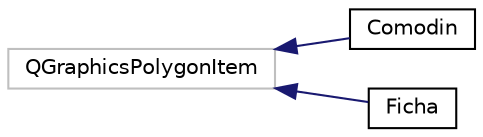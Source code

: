 digraph "Graphical Class Hierarchy"
{
  edge [fontname="Helvetica",fontsize="10",labelfontname="Helvetica",labelfontsize="10"];
  node [fontname="Helvetica",fontsize="10",shape=record];
  rankdir="LR";
  Node15 [label="QGraphicsPolygonItem",height=0.2,width=0.4,color="grey75", fillcolor="white", style="filled"];
  Node15 -> Node0 [dir="back",color="midnightblue",fontsize="10",style="solid",fontname="Helvetica"];
  Node0 [label="Comodin",height=0.2,width=0.4,color="black", fillcolor="white", style="filled",URL="$class_comodin.html",tooltip="The Comodin class Proporciona una pequeña interfaz para mostrar los comodines. "];
  Node15 -> Node17 [dir="back",color="midnightblue",fontsize="10",style="solid",fontname="Helvetica"];
  Node17 [label="Ficha",height=0.2,width=0.4,color="black", fillcolor="white", style="filled",URL="$class_ficha.html",tooltip="The Ficha class Permiite crear y graficar las fichas en el juego. "];
}
